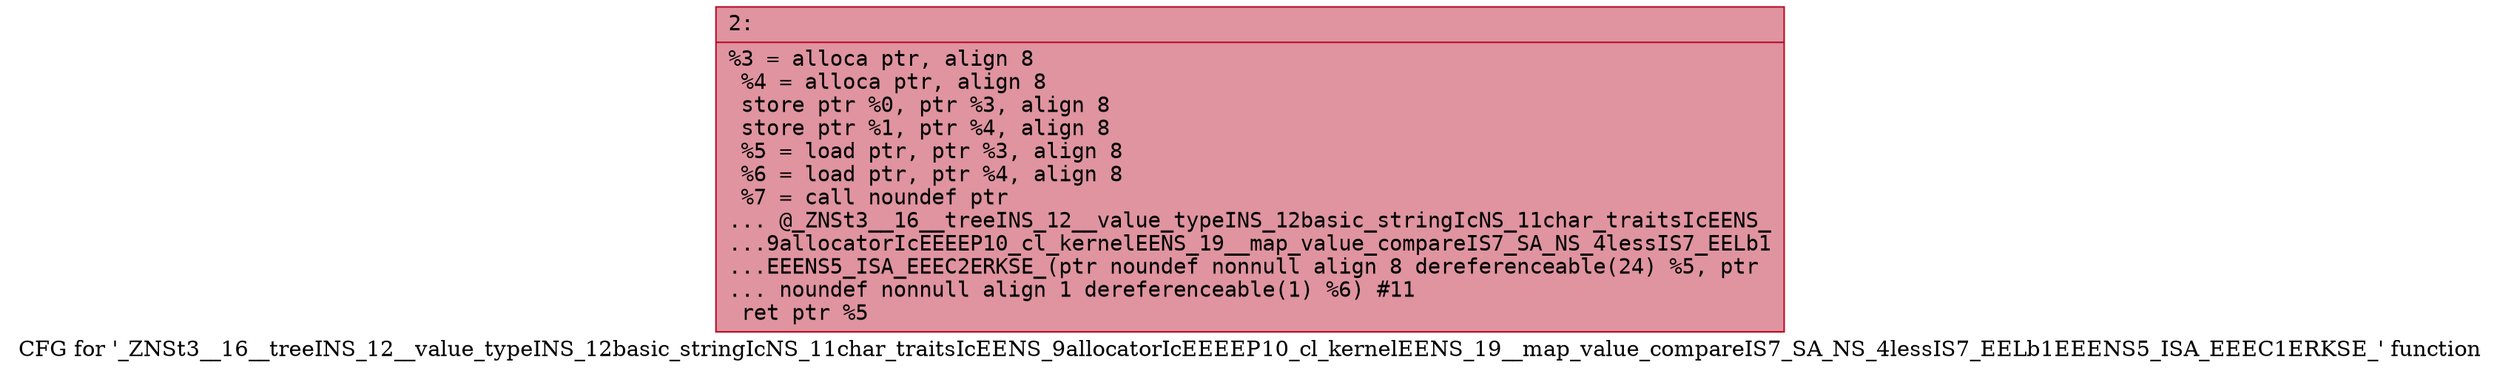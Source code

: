 digraph "CFG for '_ZNSt3__16__treeINS_12__value_typeINS_12basic_stringIcNS_11char_traitsIcEENS_9allocatorIcEEEEP10_cl_kernelEENS_19__map_value_compareIS7_SA_NS_4lessIS7_EELb1EEENS5_ISA_EEEC1ERKSE_' function" {
	label="CFG for '_ZNSt3__16__treeINS_12__value_typeINS_12basic_stringIcNS_11char_traitsIcEENS_9allocatorIcEEEEP10_cl_kernelEENS_19__map_value_compareIS7_SA_NS_4lessIS7_EELb1EEENS5_ISA_EEEC1ERKSE_' function";

	Node0x600001382210 [shape=record,color="#b70d28ff", style=filled, fillcolor="#b70d2870" fontname="Courier",label="{2:\l|  %3 = alloca ptr, align 8\l  %4 = alloca ptr, align 8\l  store ptr %0, ptr %3, align 8\l  store ptr %1, ptr %4, align 8\l  %5 = load ptr, ptr %3, align 8\l  %6 = load ptr, ptr %4, align 8\l  %7 = call noundef ptr\l... @_ZNSt3__16__treeINS_12__value_typeINS_12basic_stringIcNS_11char_traitsIcEENS_\l...9allocatorIcEEEEP10_cl_kernelEENS_19__map_value_compareIS7_SA_NS_4lessIS7_EELb1\l...EEENS5_ISA_EEEC2ERKSE_(ptr noundef nonnull align 8 dereferenceable(24) %5, ptr\l... noundef nonnull align 1 dereferenceable(1) %6) #11\l  ret ptr %5\l}"];
}
